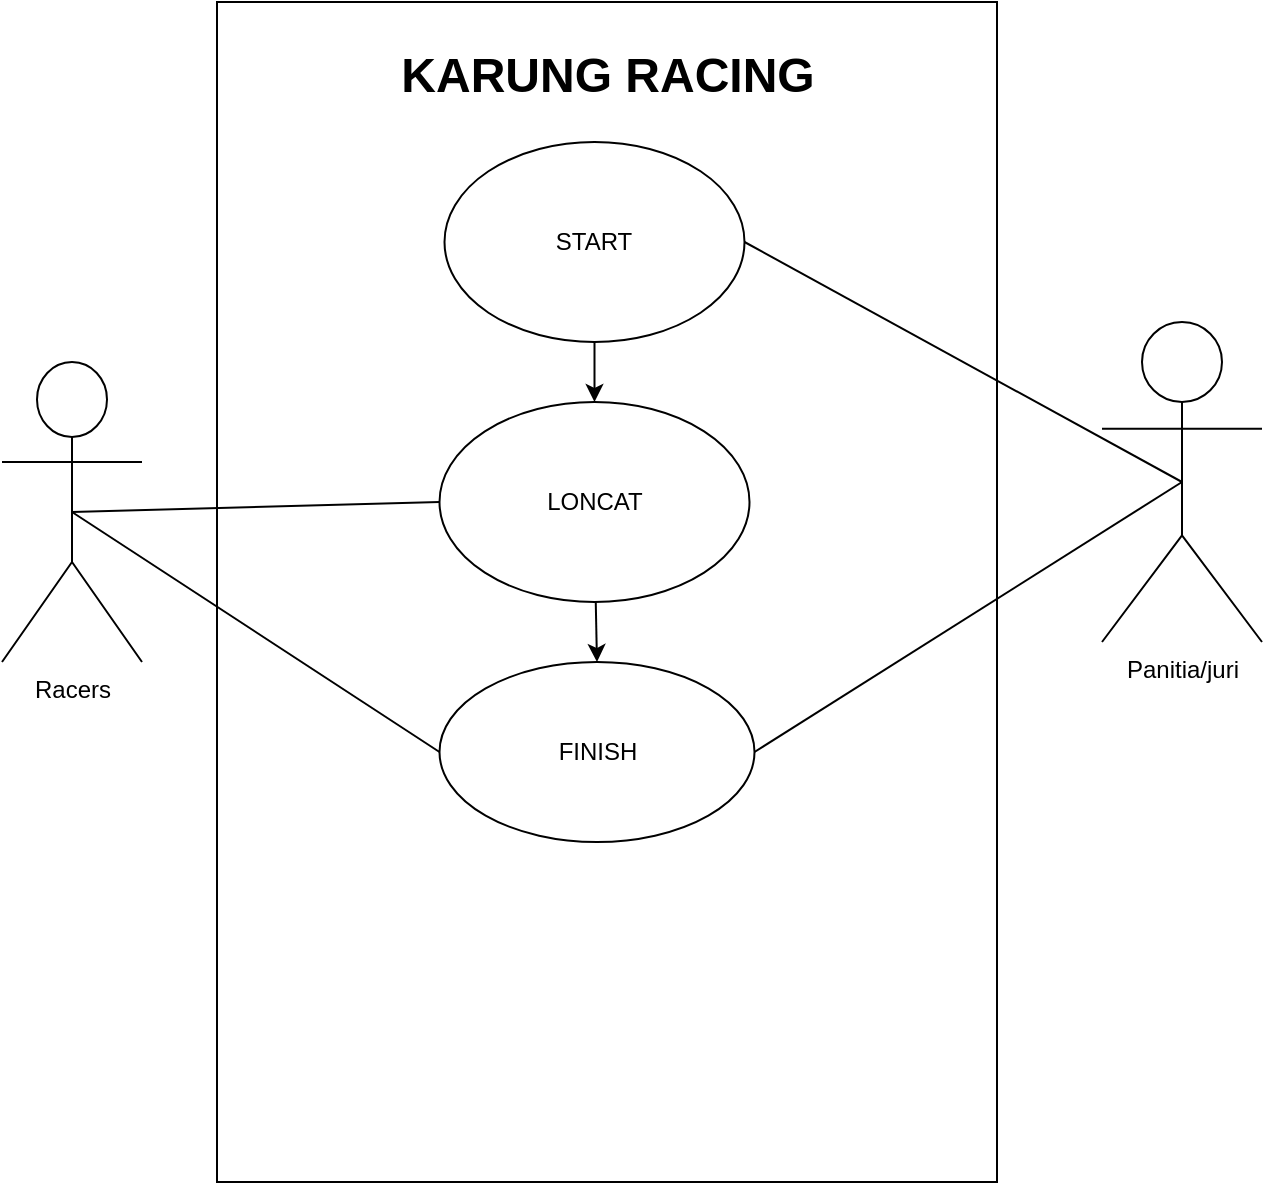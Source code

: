 <mxfile version="21.7.2" type="github">
  <diagram name="Page-1" id="jK0qL04O8SdPGak4mHgc">
    <mxGraphModel dx="880" dy="478" grid="1" gridSize="10" guides="1" tooltips="1" connect="1" arrows="1" fold="1" page="1" pageScale="1" pageWidth="850" pageHeight="1100" math="0" shadow="0">
      <root>
        <mxCell id="0" />
        <mxCell id="1" parent="0" />
        <mxCell id="4Nn6uD3_41Nf9GCkgoHi-34" value="&lt;h1&gt;KARUNG RACING&lt;/h1&gt;" style="rounded=0;whiteSpace=wrap;html=1;align=center;verticalAlign=top;" vertex="1" parent="1">
          <mxGeometry x="217.5" y="70" width="390" height="590" as="geometry" />
        </mxCell>
        <mxCell id="4Nn6uD3_41Nf9GCkgoHi-40" style="rounded=0;orthogonalLoop=1;jettySize=auto;html=1;entryX=0;entryY=0.5;entryDx=0;entryDy=0;endArrow=none;endFill=0;exitX=0.5;exitY=0.5;exitDx=0;exitDy=0;exitPerimeter=0;" edge="1" parent="1" source="4Nn6uD3_41Nf9GCkgoHi-1" target="4Nn6uD3_41Nf9GCkgoHi-22">
          <mxGeometry relative="1" as="geometry" />
        </mxCell>
        <mxCell id="4Nn6uD3_41Nf9GCkgoHi-1" value="Racers" style="shape=umlActor;verticalLabelPosition=bottom;verticalAlign=top;html=1;outlineConnect=0;" vertex="1" parent="1">
          <mxGeometry x="110" y="250" width="70" height="150" as="geometry" />
        </mxCell>
        <mxCell id="4Nn6uD3_41Nf9GCkgoHi-37" style="rounded=0;orthogonalLoop=1;jettySize=auto;html=1;entryX=1;entryY=0.5;entryDx=0;entryDy=0;endArrow=none;endFill=0;exitX=0.5;exitY=0.5;exitDx=0;exitDy=0;exitPerimeter=0;" edge="1" parent="1" source="4Nn6uD3_41Nf9GCkgoHi-2" target="4Nn6uD3_41Nf9GCkgoHi-35">
          <mxGeometry relative="1" as="geometry" />
        </mxCell>
        <mxCell id="4Nn6uD3_41Nf9GCkgoHi-41" style="rounded=0;orthogonalLoop=1;jettySize=auto;html=1;entryX=1;entryY=0.5;entryDx=0;entryDy=0;endArrow=none;endFill=0;exitX=0.5;exitY=0.5;exitDx=0;exitDy=0;exitPerimeter=0;" edge="1" parent="1" source="4Nn6uD3_41Nf9GCkgoHi-2" target="4Nn6uD3_41Nf9GCkgoHi-22">
          <mxGeometry relative="1" as="geometry" />
        </mxCell>
        <mxCell id="4Nn6uD3_41Nf9GCkgoHi-2" value="Panitia/juri" style="shape=umlActor;verticalLabelPosition=bottom;verticalAlign=top;html=1;outlineConnect=0;" vertex="1" parent="1">
          <mxGeometry x="660" y="230" width="80" height="160" as="geometry" />
        </mxCell>
        <mxCell id="4Nn6uD3_41Nf9GCkgoHi-39" style="rounded=0;orthogonalLoop=1;jettySize=auto;html=1;entryX=0.5;entryY=0;entryDx=0;entryDy=0;" edge="1" parent="1" source="4Nn6uD3_41Nf9GCkgoHi-20" target="4Nn6uD3_41Nf9GCkgoHi-22">
          <mxGeometry relative="1" as="geometry" />
        </mxCell>
        <mxCell id="4Nn6uD3_41Nf9GCkgoHi-20" value="LONCAT" style="ellipse;whiteSpace=wrap;html=1;" vertex="1" parent="1">
          <mxGeometry x="328.75" y="270" width="155" height="100" as="geometry" />
        </mxCell>
        <mxCell id="4Nn6uD3_41Nf9GCkgoHi-22" value="FINISH" style="ellipse;whiteSpace=wrap;html=1;" vertex="1" parent="1">
          <mxGeometry x="328.75" y="400" width="157.5" height="90" as="geometry" />
        </mxCell>
        <mxCell id="4Nn6uD3_41Nf9GCkgoHi-28" value="" style="endArrow=none;html=1;rounded=0;entryX=0;entryY=0.5;entryDx=0;entryDy=0;exitX=0.5;exitY=0.5;exitDx=0;exitDy=0;exitPerimeter=0;" edge="1" parent="1" source="4Nn6uD3_41Nf9GCkgoHi-1" target="4Nn6uD3_41Nf9GCkgoHi-20">
          <mxGeometry width="50" height="50" relative="1" as="geometry">
            <mxPoint x="380" y="490" as="sourcePoint" />
            <mxPoint x="430" y="440" as="targetPoint" />
          </mxGeometry>
        </mxCell>
        <mxCell id="4Nn6uD3_41Nf9GCkgoHi-38" style="rounded=0;orthogonalLoop=1;jettySize=auto;html=1;exitX=0.5;exitY=1;exitDx=0;exitDy=0;entryX=0.5;entryY=0;entryDx=0;entryDy=0;" edge="1" parent="1" source="4Nn6uD3_41Nf9GCkgoHi-35" target="4Nn6uD3_41Nf9GCkgoHi-20">
          <mxGeometry relative="1" as="geometry" />
        </mxCell>
        <mxCell id="4Nn6uD3_41Nf9GCkgoHi-35" value="START" style="ellipse;whiteSpace=wrap;html=1;" vertex="1" parent="1">
          <mxGeometry x="331.25" y="140" width="150" height="100" as="geometry" />
        </mxCell>
      </root>
    </mxGraphModel>
  </diagram>
</mxfile>
